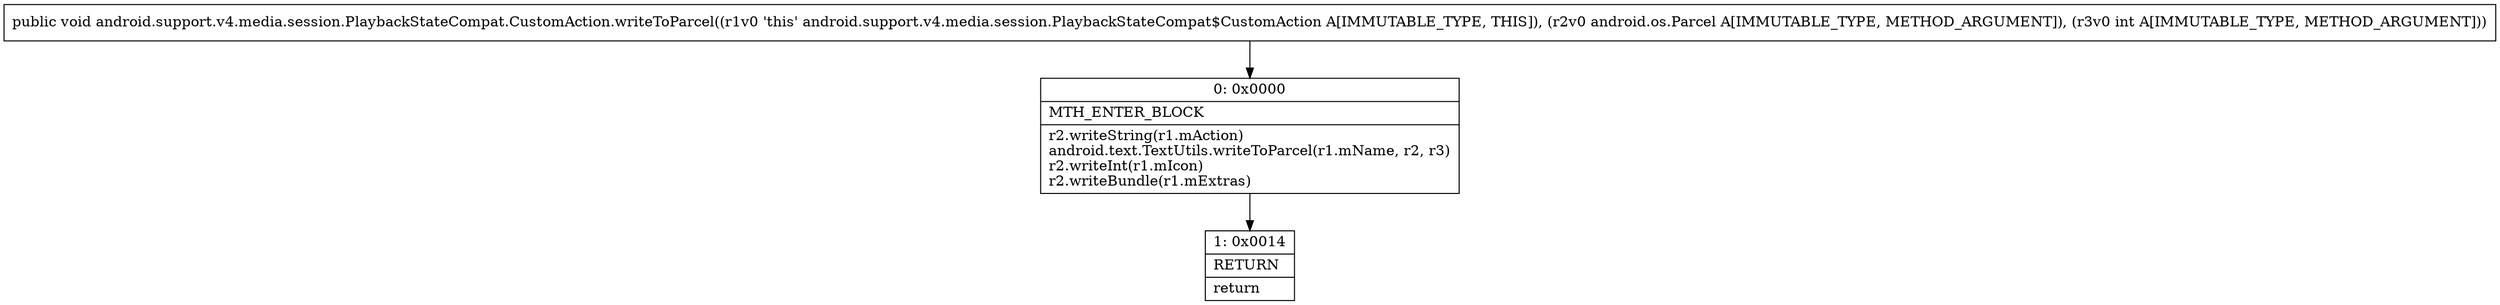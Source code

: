 digraph "CFG forandroid.support.v4.media.session.PlaybackStateCompat.CustomAction.writeToParcel(Landroid\/os\/Parcel;I)V" {
Node_0 [shape=record,label="{0\:\ 0x0000|MTH_ENTER_BLOCK\l|r2.writeString(r1.mAction)\landroid.text.TextUtils.writeToParcel(r1.mName, r2, r3)\lr2.writeInt(r1.mIcon)\lr2.writeBundle(r1.mExtras)\l}"];
Node_1 [shape=record,label="{1\:\ 0x0014|RETURN\l|return\l}"];
MethodNode[shape=record,label="{public void android.support.v4.media.session.PlaybackStateCompat.CustomAction.writeToParcel((r1v0 'this' android.support.v4.media.session.PlaybackStateCompat$CustomAction A[IMMUTABLE_TYPE, THIS]), (r2v0 android.os.Parcel A[IMMUTABLE_TYPE, METHOD_ARGUMENT]), (r3v0 int A[IMMUTABLE_TYPE, METHOD_ARGUMENT])) }"];
MethodNode -> Node_0;
Node_0 -> Node_1;
}


